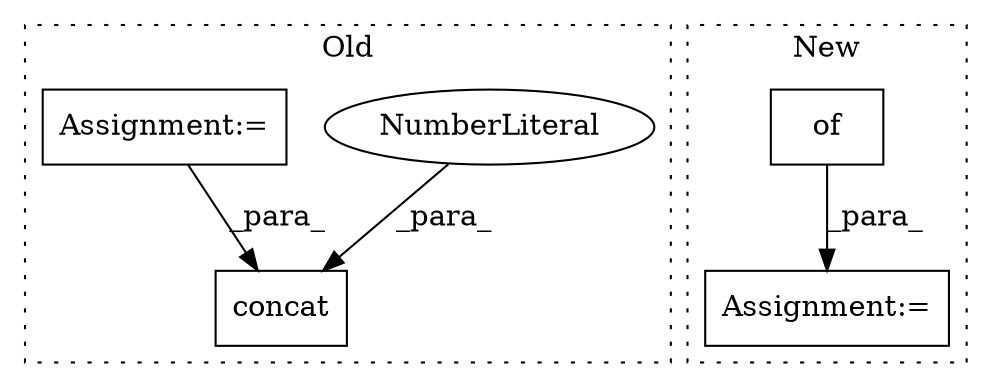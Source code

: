 digraph G {
subgraph cluster0 {
1 [label="concat" a="32" s="985,1008" l="7,1" shape="box"];
4 [label="NumberLiteral" a="34" s="996" l="1" shape="ellipse"];
5 [label="Assignment:=" a="7" s="567" l="1" shape="box"];
label = "Old";
style="dotted";
}
subgraph cluster1 {
2 [label="of" a="32" s="1126" l="4" shape="box"];
3 [label="Assignment:=" a="7" s="1121" l="1" shape="box"];
label = "New";
style="dotted";
}
2 -> 3 [label="_para_"];
4 -> 1 [label="_para_"];
5 -> 1 [label="_para_"];
}